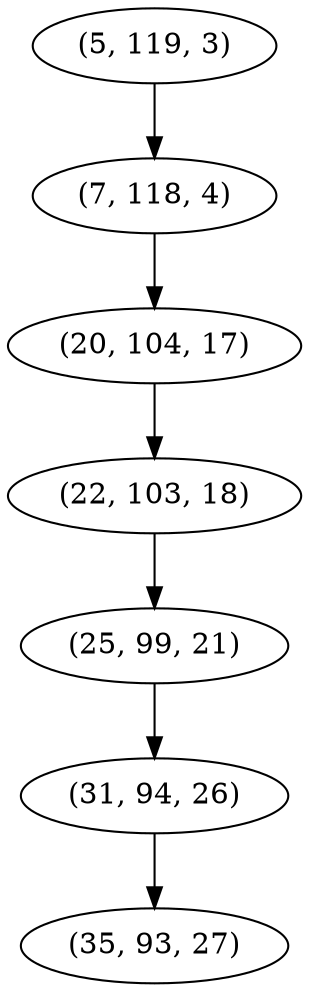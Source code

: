 digraph tree {
    "(5, 119, 3)";
    "(7, 118, 4)";
    "(20, 104, 17)";
    "(22, 103, 18)";
    "(25, 99, 21)";
    "(31, 94, 26)";
    "(35, 93, 27)";
    "(5, 119, 3)" -> "(7, 118, 4)";
    "(7, 118, 4)" -> "(20, 104, 17)";
    "(20, 104, 17)" -> "(22, 103, 18)";
    "(22, 103, 18)" -> "(25, 99, 21)";
    "(25, 99, 21)" -> "(31, 94, 26)";
    "(31, 94, 26)" -> "(35, 93, 27)";
}

